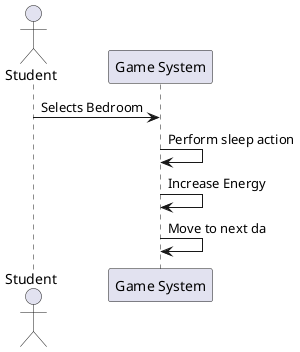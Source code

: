 @startuml

actor Student
participant "Game System" as System
Student -> System: Selects Bedroom
System -> System: Perform sleep action
System -> System: Increase Energy
System -> System: Move to next da


@enduml